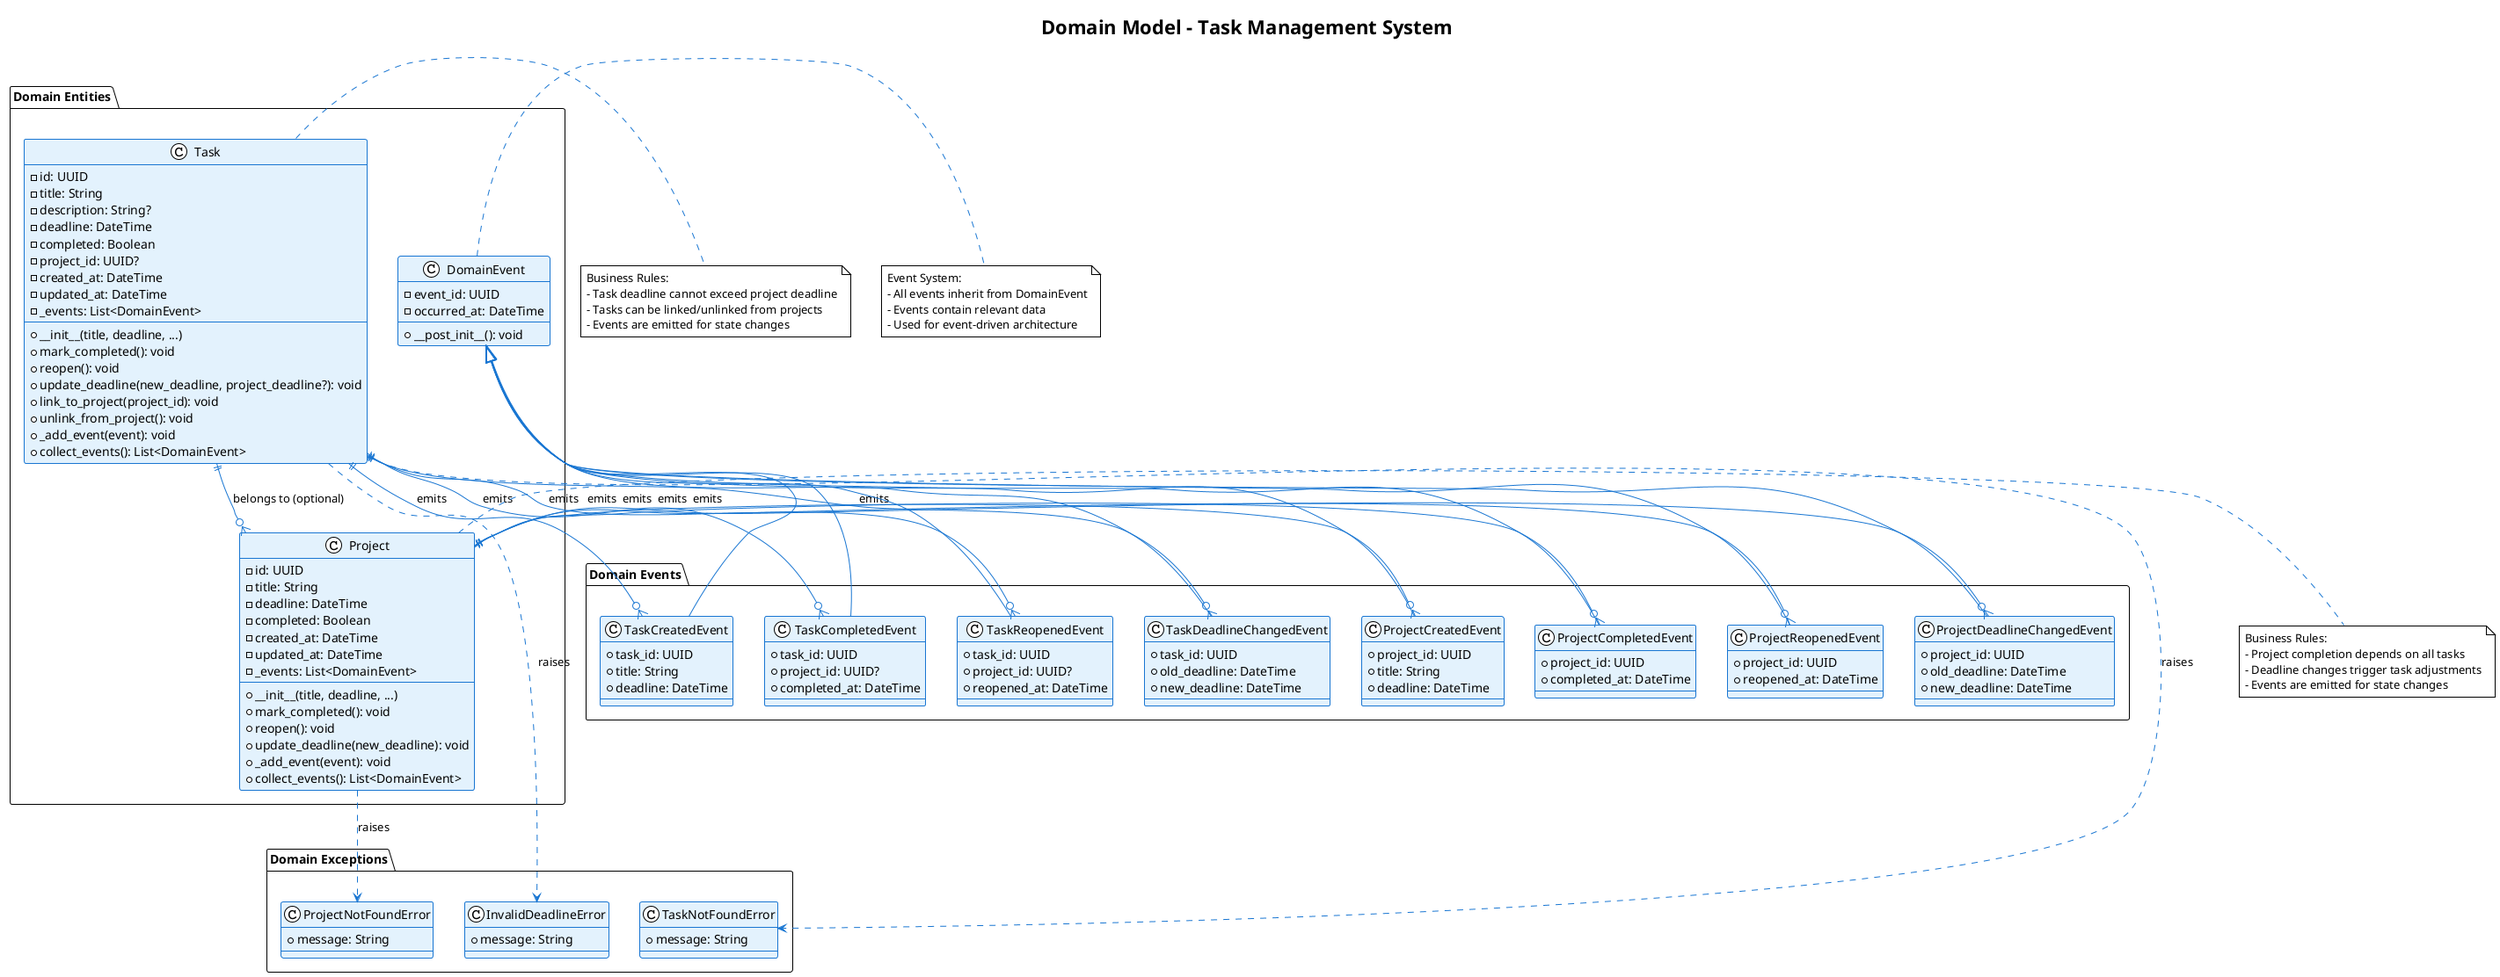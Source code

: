 @startuml Domain Model - Task Management System

!theme plain
skinparam backgroundColor #FFFFFF
skinparam class {
    BackgroundColor #E3F2FD
    BorderColor #1976D2
    ArrowColor #1976D2
}

title Domain Model - Task Management System

package "Domain Entities" {
    class Task {
        - id: UUID
        - title: String
        - description: String?
        - deadline: DateTime
        - completed: Boolean
        - project_id: UUID?
        - created_at: DateTime
        - updated_at: DateTime
        - _events: List<DomainEvent>
        --
        + __init__(title, deadline, ...)
        + mark_completed(): void
        + reopen(): void
        + update_deadline(new_deadline, project_deadline?): void
        + link_to_project(project_id): void
        + unlink_from_project(): void
        + _add_event(event): void
        + collect_events(): List<DomainEvent>
    }
    
    class Project {
        - id: UUID
        - title: String
        - deadline: DateTime
        - completed: Boolean
        - created_at: DateTime
        - updated_at: DateTime
        - _events: List<DomainEvent>
        --
        + __init__(title, deadline, ...)
        + mark_completed(): void
        + reopen(): void
        + update_deadline(new_deadline): void
        + _add_event(event): void
        + collect_events(): List<DomainEvent>
    }
    
    class DomainEvent {
        - event_id: UUID
        - occurred_at: DateTime
        --
        + __post_init__(): void
    }
}

package "Domain Events" {
    class TaskCreatedEvent {
        + task_id: UUID
        + title: String
        + deadline: DateTime
    }
    
    class TaskCompletedEvent {
        + task_id: UUID
        + project_id: UUID?
        + completed_at: DateTime
    }
    
    class TaskReopenedEvent {
        + task_id: UUID
        + project_id: UUID?
        + reopened_at: DateTime
    }
    
    class TaskDeadlineChangedEvent {
        + task_id: UUID
        + old_deadline: DateTime
        + new_deadline: DateTime
    }
    
    class ProjectCreatedEvent {
        + project_id: UUID
        + title: String
        + deadline: DateTime
    }
    
    class ProjectCompletedEvent {
        + project_id: UUID
        + completed_at: DateTime
    }
    
    class ProjectReopenedEvent {
        + project_id: UUID
        + reopened_at: DateTime
    }
    
    class ProjectDeadlineChangedEvent {
        + project_id: UUID
        + old_deadline: DateTime
        + new_deadline: DateTime
    }
}

package "Domain Exceptions" {
    class InvalidDeadlineError {
        + message: String
    }
    
    class TaskNotFoundError {
        + message: String
    }
    
    class ProjectNotFoundError {
        + message: String
    }
}

' Relationships
Task ||--o{ Project : "belongs to (optional)"
Task ||--o{ TaskCreatedEvent : "emits"
Task ||--o{ TaskCompletedEvent : "emits"
Task ||--o{ TaskReopenedEvent : "emits"
Task ||--o{ TaskDeadlineChangedEvent : "emits"

Project ||--o{ ProjectCreatedEvent : "emits"
Project ||--o{ ProjectCompletedEvent : "emits"
Project ||--o{ ProjectReopenedEvent : "emits"
Project ||--o{ ProjectDeadlineChangedEvent : "emits"

TaskCreatedEvent --|> DomainEvent
TaskCompletedEvent --|> DomainEvent
TaskReopenedEvent --|> DomainEvent
TaskDeadlineChangedEvent --|> DomainEvent
ProjectCreatedEvent --|> DomainEvent
ProjectCompletedEvent --|> DomainEvent
ProjectReopenedEvent --|> DomainEvent
ProjectDeadlineChangedEvent --|> DomainEvent

Task ..> InvalidDeadlineError : "raises"
Task ..> TaskNotFoundError : "raises"
Project ..> ProjectNotFoundError : "raises"

note right of Task
  Business Rules:
  - Task deadline cannot exceed project deadline
  - Tasks can be linked/unlinked from projects
  - Events are emitted for state changes
end note

note right of Project
  Business Rules:
  - Project completion depends on all tasks
  - Deadline changes trigger task adjustments
  - Events are emitted for state changes
end note

note right of DomainEvent
  Event System:
  - All events inherit from DomainEvent
  - Events contain relevant data
  - Used for event-driven architecture
end note

@enduml
